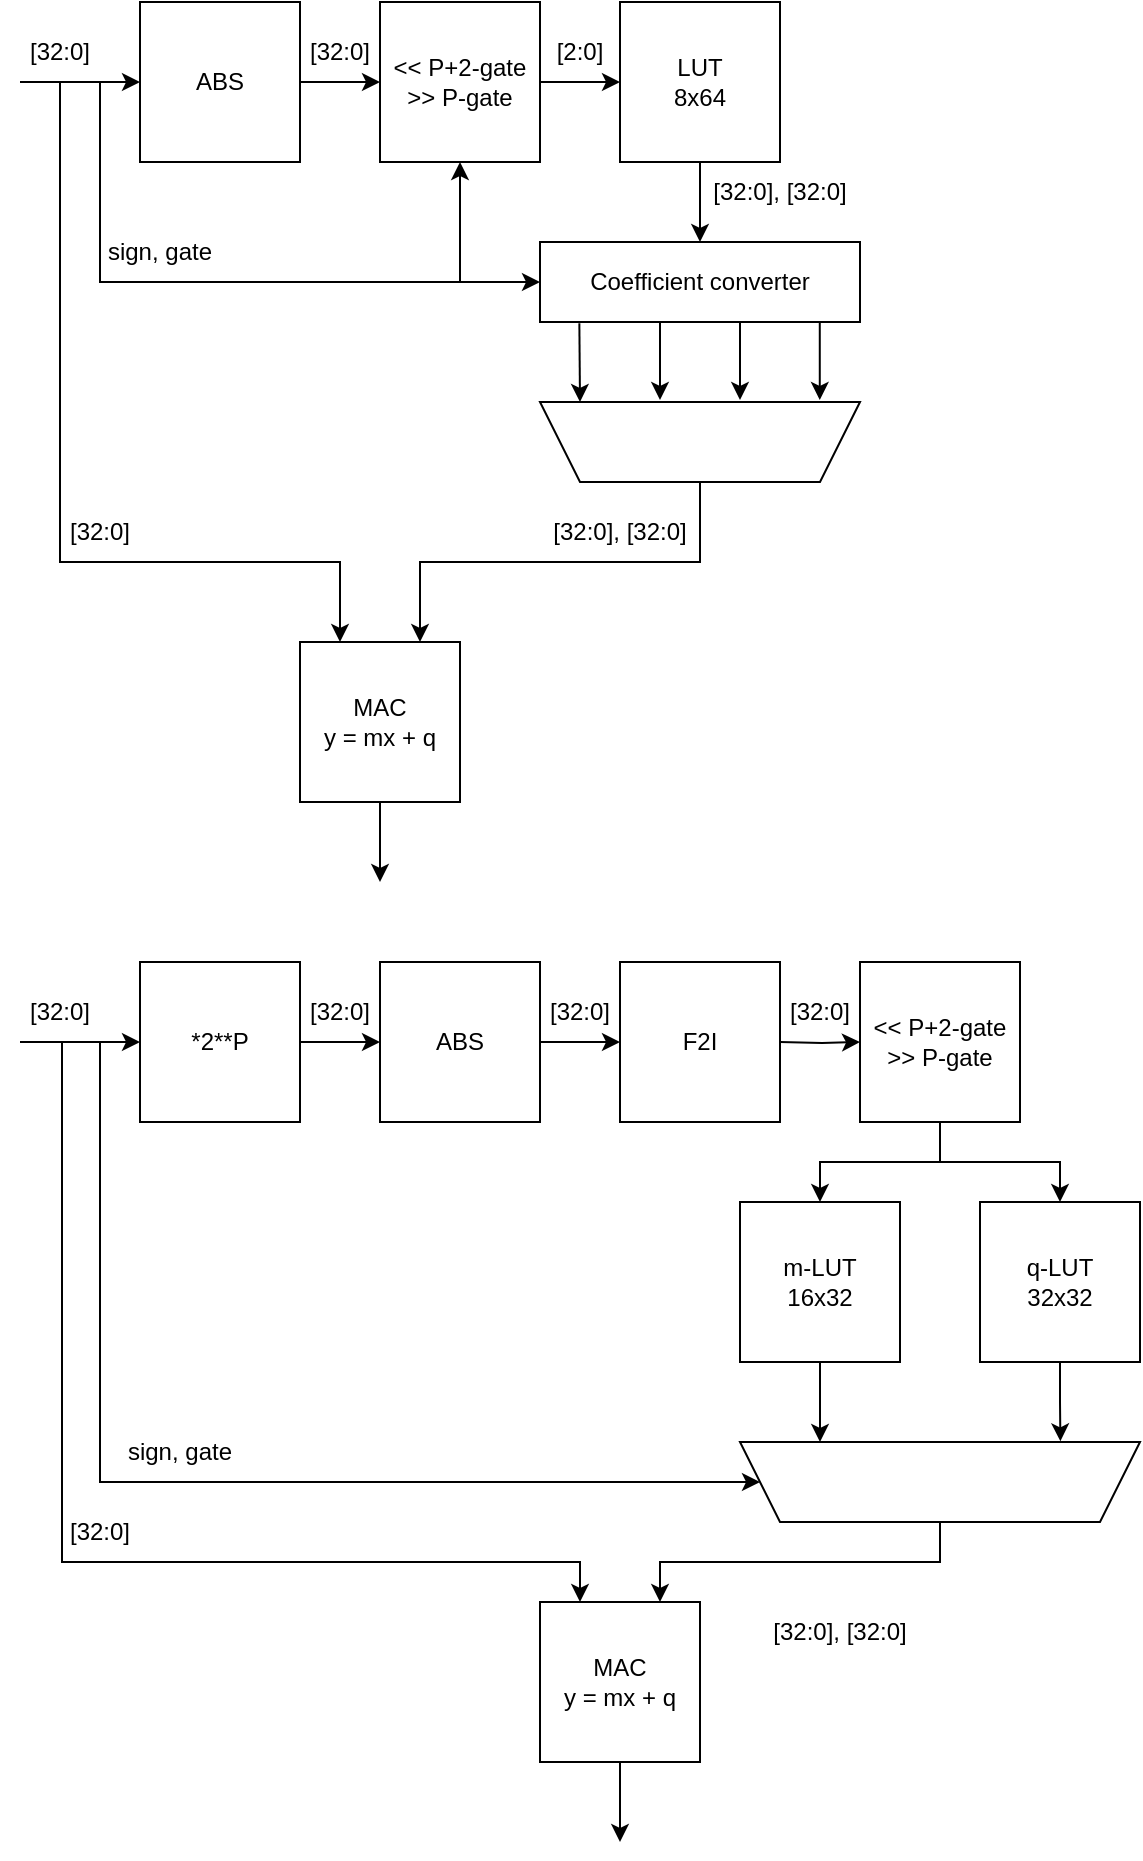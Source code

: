 <mxfile version="24.8.6">
  <diagram name="Page-1" id="RbRdEx7LKMOHVXa9Vndr">
    <mxGraphModel dx="1591" dy="917" grid="1" gridSize="10" guides="1" tooltips="1" connect="1" arrows="1" fold="1" page="1" pageScale="1" pageWidth="850" pageHeight="1100" math="0" shadow="0">
      <root>
        <mxCell id="0" />
        <mxCell id="1" parent="0" />
        <mxCell id="ZQ7gyXQi0KkHRQITgzZB-7" value="[32:0]" style="text;html=1;align=center;verticalAlign=middle;whiteSpace=wrap;rounded=0;" vertex="1" parent="1">
          <mxGeometry x="10" y="250" width="60" height="30" as="geometry" />
        </mxCell>
        <mxCell id="ZQ7gyXQi0KkHRQITgzZB-9" value="[32:0]" style="text;html=1;align=center;verticalAlign=middle;whiteSpace=wrap;rounded=0;" vertex="1" parent="1">
          <mxGeometry x="150" y="250" width="60" height="30" as="geometry" />
        </mxCell>
        <mxCell id="ZQ7gyXQi0KkHRQITgzZB-10" value="[2:0]" style="text;html=1;align=center;verticalAlign=middle;whiteSpace=wrap;rounded=0;" vertex="1" parent="1">
          <mxGeometry x="270" y="250" width="60" height="30" as="geometry" />
        </mxCell>
        <mxCell id="ZQ7gyXQi0KkHRQITgzZB-14" style="edgeStyle=orthogonalEdgeStyle;rounded=0;orthogonalLoop=1;jettySize=auto;html=1;startArrow=classic;startFill=1;endArrow=none;endFill=0;" edge="1" parent="1" source="ZQ7gyXQi0KkHRQITgzZB-12">
          <mxGeometry relative="1" as="geometry">
            <mxPoint x="20" y="280" as="targetPoint" />
          </mxGeometry>
        </mxCell>
        <mxCell id="ZQ7gyXQi0KkHRQITgzZB-15" style="edgeStyle=orthogonalEdgeStyle;rounded=0;orthogonalLoop=1;jettySize=auto;html=1;entryX=0;entryY=0.5;entryDx=0;entryDy=0;" edge="1" parent="1" source="ZQ7gyXQi0KkHRQITgzZB-12" target="ZQ7gyXQi0KkHRQITgzZB-13">
          <mxGeometry relative="1" as="geometry" />
        </mxCell>
        <mxCell id="ZQ7gyXQi0KkHRQITgzZB-12" value="&lt;div&gt;ABS&lt;/div&gt;" style="whiteSpace=wrap;html=1;aspect=fixed;" vertex="1" parent="1">
          <mxGeometry x="80" y="240" width="80" height="80" as="geometry" />
        </mxCell>
        <mxCell id="ZQ7gyXQi0KkHRQITgzZB-16" style="edgeStyle=orthogonalEdgeStyle;rounded=0;orthogonalLoop=1;jettySize=auto;html=1;" edge="1" parent="1" source="ZQ7gyXQi0KkHRQITgzZB-13">
          <mxGeometry relative="1" as="geometry">
            <mxPoint x="320" y="280" as="targetPoint" />
          </mxGeometry>
        </mxCell>
        <mxCell id="ZQ7gyXQi0KkHRQITgzZB-13" value="&lt;div&gt;&amp;lt;&amp;lt; P+2-gate&lt;/div&gt;&lt;div&gt;&amp;gt;&amp;gt; P-gate&lt;br&gt;&lt;/div&gt;" style="whiteSpace=wrap;html=1;aspect=fixed;" vertex="1" parent="1">
          <mxGeometry x="200" y="240" width="80" height="80" as="geometry" />
        </mxCell>
        <mxCell id="ZQ7gyXQi0KkHRQITgzZB-37" style="edgeStyle=orthogonalEdgeStyle;rounded=0;orthogonalLoop=1;jettySize=auto;html=1;entryX=0.5;entryY=0;entryDx=0;entryDy=0;" edge="1" parent="1" source="ZQ7gyXQi0KkHRQITgzZB-17" target="ZQ7gyXQi0KkHRQITgzZB-36">
          <mxGeometry relative="1" as="geometry" />
        </mxCell>
        <mxCell id="ZQ7gyXQi0KkHRQITgzZB-17" value="&lt;div&gt;LUT&lt;/div&gt;&lt;div&gt;8x64&lt;br&gt;&lt;/div&gt;" style="whiteSpace=wrap;html=1;aspect=fixed;" vertex="1" parent="1">
          <mxGeometry x="320" y="240" width="80" height="80" as="geometry" />
        </mxCell>
        <mxCell id="ZQ7gyXQi0KkHRQITgzZB-36" value="Coefficient converter" style="rounded=0;whiteSpace=wrap;html=1;" vertex="1" parent="1">
          <mxGeometry x="280" y="360" width="160" height="40" as="geometry" />
        </mxCell>
        <mxCell id="ZQ7gyXQi0KkHRQITgzZB-38" value="[32:0], [32:0]" style="text;html=1;align=center;verticalAlign=middle;whiteSpace=wrap;rounded=0;" vertex="1" parent="1">
          <mxGeometry x="360" y="320" width="80" height="30" as="geometry" />
        </mxCell>
        <mxCell id="ZQ7gyXQi0KkHRQITgzZB-39" value="" style="endArrow=classic;html=1;rounded=0;exitX=0.123;exitY=1.017;exitDx=0;exitDy=0;exitPerimeter=0;" edge="1" parent="1" source="ZQ7gyXQi0KkHRQITgzZB-36">
          <mxGeometry width="50" height="50" relative="1" as="geometry">
            <mxPoint x="370" y="470" as="sourcePoint" />
            <mxPoint x="300" y="440" as="targetPoint" />
          </mxGeometry>
        </mxCell>
        <mxCell id="ZQ7gyXQi0KkHRQITgzZB-42" value="" style="endArrow=classic;html=1;rounded=0;exitX=0.123;exitY=1.017;exitDx=0;exitDy=0;exitPerimeter=0;" edge="1" parent="1">
          <mxGeometry width="50" height="50" relative="1" as="geometry">
            <mxPoint x="340" y="400" as="sourcePoint" />
            <mxPoint x="340" y="439" as="targetPoint" />
          </mxGeometry>
        </mxCell>
        <mxCell id="ZQ7gyXQi0KkHRQITgzZB-43" value="" style="endArrow=classic;html=1;rounded=0;exitX=0.123;exitY=1.017;exitDx=0;exitDy=0;exitPerimeter=0;" edge="1" parent="1">
          <mxGeometry width="50" height="50" relative="1" as="geometry">
            <mxPoint x="380" y="400" as="sourcePoint" />
            <mxPoint x="380" y="439" as="targetPoint" />
          </mxGeometry>
        </mxCell>
        <mxCell id="ZQ7gyXQi0KkHRQITgzZB-44" value="" style="endArrow=classic;html=1;rounded=0;exitX=0.123;exitY=1.017;exitDx=0;exitDy=0;exitPerimeter=0;" edge="1" parent="1">
          <mxGeometry width="50" height="50" relative="1" as="geometry">
            <mxPoint x="419.89" y="400" as="sourcePoint" />
            <mxPoint x="419.89" y="439" as="targetPoint" />
          </mxGeometry>
        </mxCell>
        <mxCell id="ZQ7gyXQi0KkHRQITgzZB-53" style="edgeStyle=orthogonalEdgeStyle;rounded=0;orthogonalLoop=1;jettySize=auto;html=1;entryX=0.75;entryY=0;entryDx=0;entryDy=0;" edge="1" parent="1" source="ZQ7gyXQi0KkHRQITgzZB-45" target="ZQ7gyXQi0KkHRQITgzZB-51">
          <mxGeometry relative="1" as="geometry">
            <Array as="points">
              <mxPoint x="360" y="520" />
              <mxPoint x="220" y="520" />
            </Array>
          </mxGeometry>
        </mxCell>
        <mxCell id="ZQ7gyXQi0KkHRQITgzZB-45" value="" style="shape=trapezoid;perimeter=trapezoidPerimeter;whiteSpace=wrap;html=1;fixedSize=1;rotation=-180;" vertex="1" parent="1">
          <mxGeometry x="280" y="440" width="160" height="40" as="geometry" />
        </mxCell>
        <mxCell id="ZQ7gyXQi0KkHRQITgzZB-46" value="" style="endArrow=classic;html=1;rounded=0;entryX=0;entryY=0.5;entryDx=0;entryDy=0;" edge="1" parent="1" target="ZQ7gyXQi0KkHRQITgzZB-36">
          <mxGeometry width="50" height="50" relative="1" as="geometry">
            <mxPoint x="60" y="280" as="sourcePoint" />
            <mxPoint x="220" y="380" as="targetPoint" />
            <Array as="points">
              <mxPoint x="60" y="380" />
            </Array>
          </mxGeometry>
        </mxCell>
        <mxCell id="ZQ7gyXQi0KkHRQITgzZB-47" value="sign, gate" style="text;html=1;align=center;verticalAlign=middle;whiteSpace=wrap;rounded=0;" vertex="1" parent="1">
          <mxGeometry x="60" y="350" width="60" height="30" as="geometry" />
        </mxCell>
        <mxCell id="ZQ7gyXQi0KkHRQITgzZB-52" style="edgeStyle=orthogonalEdgeStyle;rounded=0;orthogonalLoop=1;jettySize=auto;html=1;exitX=0.25;exitY=0;exitDx=0;exitDy=0;startArrow=classic;startFill=1;endArrow=none;endFill=0;" edge="1" parent="1" source="ZQ7gyXQi0KkHRQITgzZB-51">
          <mxGeometry relative="1" as="geometry">
            <mxPoint x="40" y="280" as="targetPoint" />
            <Array as="points">
              <mxPoint x="180" y="520" />
              <mxPoint x="40" y="520" />
            </Array>
          </mxGeometry>
        </mxCell>
        <mxCell id="ZQ7gyXQi0KkHRQITgzZB-56" style="edgeStyle=orthogonalEdgeStyle;rounded=0;orthogonalLoop=1;jettySize=auto;html=1;" edge="1" parent="1" source="ZQ7gyXQi0KkHRQITgzZB-51">
          <mxGeometry relative="1" as="geometry">
            <mxPoint x="200" y="680" as="targetPoint" />
          </mxGeometry>
        </mxCell>
        <mxCell id="ZQ7gyXQi0KkHRQITgzZB-51" value="&lt;div&gt;MAC&lt;/div&gt;&lt;div&gt;y = mx + q&lt;br&gt;&lt;/div&gt;" style="whiteSpace=wrap;html=1;aspect=fixed;" vertex="1" parent="1">
          <mxGeometry x="160" y="560" width="80" height="80" as="geometry" />
        </mxCell>
        <mxCell id="ZQ7gyXQi0KkHRQITgzZB-54" value="[32:0]" style="text;html=1;align=center;verticalAlign=middle;whiteSpace=wrap;rounded=0;" vertex="1" parent="1">
          <mxGeometry x="30" y="490" width="60" height="30" as="geometry" />
        </mxCell>
        <mxCell id="ZQ7gyXQi0KkHRQITgzZB-55" value="[32:0], [32:0]" style="text;html=1;align=center;verticalAlign=middle;whiteSpace=wrap;rounded=0;" vertex="1" parent="1">
          <mxGeometry x="280" y="490" width="80" height="30" as="geometry" />
        </mxCell>
        <mxCell id="ZQ7gyXQi0KkHRQITgzZB-58" value="[32:0]" style="text;html=1;align=center;verticalAlign=middle;whiteSpace=wrap;rounded=0;" vertex="1" parent="1">
          <mxGeometry x="10" y="730" width="60" height="30" as="geometry" />
        </mxCell>
        <mxCell id="ZQ7gyXQi0KkHRQITgzZB-59" value="[32:0]" style="text;html=1;align=center;verticalAlign=middle;whiteSpace=wrap;rounded=0;" vertex="1" parent="1">
          <mxGeometry x="270" y="730" width="60" height="30" as="geometry" />
        </mxCell>
        <mxCell id="ZQ7gyXQi0KkHRQITgzZB-61" style="edgeStyle=orthogonalEdgeStyle;rounded=0;orthogonalLoop=1;jettySize=auto;html=1;startArrow=classic;startFill=1;endArrow=none;endFill=0;" edge="1" parent="1" source="ZQ7gyXQi0KkHRQITgzZB-63">
          <mxGeometry relative="1" as="geometry">
            <mxPoint x="20" y="760" as="targetPoint" />
          </mxGeometry>
        </mxCell>
        <mxCell id="ZQ7gyXQi0KkHRQITgzZB-62" style="edgeStyle=orthogonalEdgeStyle;rounded=0;orthogonalLoop=1;jettySize=auto;html=1;entryX=0;entryY=0.5;entryDx=0;entryDy=0;" edge="1" parent="1" target="ZQ7gyXQi0KkHRQITgzZB-65">
          <mxGeometry relative="1" as="geometry">
            <mxPoint x="400" y="760.0" as="sourcePoint" />
          </mxGeometry>
        </mxCell>
        <mxCell id="ZQ7gyXQi0KkHRQITgzZB-85" style="edgeStyle=orthogonalEdgeStyle;rounded=0;orthogonalLoop=1;jettySize=auto;html=1;entryX=0;entryY=0.5;entryDx=0;entryDy=0;" edge="1" parent="1" source="ZQ7gyXQi0KkHRQITgzZB-63" target="ZQ7gyXQi0KkHRQITgzZB-84">
          <mxGeometry relative="1" as="geometry" />
        </mxCell>
        <mxCell id="ZQ7gyXQi0KkHRQITgzZB-63" value="&lt;div&gt;*2**P&lt;/div&gt;" style="whiteSpace=wrap;html=1;aspect=fixed;" vertex="1" parent="1">
          <mxGeometry x="80" y="720" width="80" height="80" as="geometry" />
        </mxCell>
        <mxCell id="ZQ7gyXQi0KkHRQITgzZB-94" style="edgeStyle=orthogonalEdgeStyle;rounded=0;orthogonalLoop=1;jettySize=auto;html=1;entryX=0.5;entryY=0;entryDx=0;entryDy=0;" edge="1" parent="1" source="ZQ7gyXQi0KkHRQITgzZB-65" target="ZQ7gyXQi0KkHRQITgzZB-67">
          <mxGeometry relative="1" as="geometry" />
        </mxCell>
        <mxCell id="ZQ7gyXQi0KkHRQITgzZB-95" style="edgeStyle=orthogonalEdgeStyle;rounded=0;orthogonalLoop=1;jettySize=auto;html=1;entryX=0.5;entryY=0;entryDx=0;entryDy=0;" edge="1" parent="1" source="ZQ7gyXQi0KkHRQITgzZB-65" target="ZQ7gyXQi0KkHRQITgzZB-93">
          <mxGeometry relative="1" as="geometry" />
        </mxCell>
        <mxCell id="ZQ7gyXQi0KkHRQITgzZB-65" value="&lt;div&gt;&amp;lt;&amp;lt; P+2-gate&lt;/div&gt;&amp;gt;&amp;gt; P-gate" style="whiteSpace=wrap;html=1;aspect=fixed;" vertex="1" parent="1">
          <mxGeometry x="440" y="720" width="80" height="80" as="geometry" />
        </mxCell>
        <mxCell id="ZQ7gyXQi0KkHRQITgzZB-67" value="&lt;div&gt;m-LUT&lt;/div&gt;&lt;div&gt;16x32&lt;br&gt;&lt;/div&gt;" style="whiteSpace=wrap;html=1;aspect=fixed;" vertex="1" parent="1">
          <mxGeometry x="380" y="840" width="80" height="80" as="geometry" />
        </mxCell>
        <mxCell id="ZQ7gyXQi0KkHRQITgzZB-76" value="" style="endArrow=classic;html=1;rounded=0;entryX=1;entryY=0.5;entryDx=0;entryDy=0;" edge="1" parent="1" target="ZQ7gyXQi0KkHRQITgzZB-96">
          <mxGeometry width="50" height="50" relative="1" as="geometry">
            <mxPoint x="60" y="760" as="sourcePoint" />
            <mxPoint x="340" y="980" as="targetPoint" />
            <Array as="points">
              <mxPoint x="60" y="980" />
            </Array>
          </mxGeometry>
        </mxCell>
        <mxCell id="ZQ7gyXQi0KkHRQITgzZB-77" value="sign, gate" style="text;html=1;align=center;verticalAlign=middle;whiteSpace=wrap;rounded=0;" vertex="1" parent="1">
          <mxGeometry x="70" y="950" width="60" height="30" as="geometry" />
        </mxCell>
        <mxCell id="ZQ7gyXQi0KkHRQITgzZB-79" style="edgeStyle=orthogonalEdgeStyle;rounded=0;orthogonalLoop=1;jettySize=auto;html=1;" edge="1" parent="1" source="ZQ7gyXQi0KkHRQITgzZB-80">
          <mxGeometry relative="1" as="geometry">
            <mxPoint x="320" y="1160" as="targetPoint" />
          </mxGeometry>
        </mxCell>
        <mxCell id="ZQ7gyXQi0KkHRQITgzZB-104" style="edgeStyle=orthogonalEdgeStyle;rounded=0;orthogonalLoop=1;jettySize=auto;html=1;exitX=0.25;exitY=0;exitDx=0;exitDy=0;startArrow=classic;startFill=1;endArrow=none;endFill=0;" edge="1" parent="1" source="ZQ7gyXQi0KkHRQITgzZB-80">
          <mxGeometry relative="1" as="geometry">
            <mxPoint x="40" y="760" as="targetPoint" />
            <Array as="points">
              <mxPoint x="300" y="1020" />
              <mxPoint x="41" y="1020" />
              <mxPoint x="41" y="760" />
            </Array>
          </mxGeometry>
        </mxCell>
        <mxCell id="ZQ7gyXQi0KkHRQITgzZB-80" value="&lt;div&gt;MAC&lt;/div&gt;&lt;div&gt;y = mx + q&lt;br&gt;&lt;/div&gt;" style="whiteSpace=wrap;html=1;aspect=fixed;" vertex="1" parent="1">
          <mxGeometry x="280" y="1040" width="80" height="80" as="geometry" />
        </mxCell>
        <mxCell id="ZQ7gyXQi0KkHRQITgzZB-81" value="[32:0]" style="text;html=1;align=center;verticalAlign=middle;whiteSpace=wrap;rounded=0;" vertex="1" parent="1">
          <mxGeometry x="30" y="990" width="60" height="30" as="geometry" />
        </mxCell>
        <mxCell id="ZQ7gyXQi0KkHRQITgzZB-82" value="[32:0], [32:0]" style="text;html=1;align=center;verticalAlign=middle;whiteSpace=wrap;rounded=0;" vertex="1" parent="1">
          <mxGeometry x="390" y="1040" width="80" height="30" as="geometry" />
        </mxCell>
        <mxCell id="ZQ7gyXQi0KkHRQITgzZB-89" style="edgeStyle=orthogonalEdgeStyle;rounded=0;orthogonalLoop=1;jettySize=auto;html=1;exitX=1;exitY=0.5;exitDx=0;exitDy=0;entryX=0;entryY=0.5;entryDx=0;entryDy=0;" edge="1" parent="1" source="ZQ7gyXQi0KkHRQITgzZB-84" target="ZQ7gyXQi0KkHRQITgzZB-87">
          <mxGeometry relative="1" as="geometry" />
        </mxCell>
        <mxCell id="ZQ7gyXQi0KkHRQITgzZB-84" value="ABS" style="whiteSpace=wrap;html=1;aspect=fixed;" vertex="1" parent="1">
          <mxGeometry x="200" y="720" width="80" height="80" as="geometry" />
        </mxCell>
        <mxCell id="ZQ7gyXQi0KkHRQITgzZB-86" value="[32:0]" style="text;html=1;align=center;verticalAlign=middle;whiteSpace=wrap;rounded=0;" vertex="1" parent="1">
          <mxGeometry x="150" y="730" width="60" height="30" as="geometry" />
        </mxCell>
        <mxCell id="ZQ7gyXQi0KkHRQITgzZB-87" value="F2I" style="whiteSpace=wrap;html=1;aspect=fixed;" vertex="1" parent="1">
          <mxGeometry x="320" y="720" width="80" height="80" as="geometry" />
        </mxCell>
        <mxCell id="ZQ7gyXQi0KkHRQITgzZB-90" value="" style="endArrow=classic;html=1;rounded=0;entryX=0.5;entryY=1;entryDx=0;entryDy=0;" edge="1" parent="1" target="ZQ7gyXQi0KkHRQITgzZB-13">
          <mxGeometry width="50" height="50" relative="1" as="geometry">
            <mxPoint x="240" y="380" as="sourcePoint" />
            <mxPoint x="370" y="400" as="targetPoint" />
          </mxGeometry>
        </mxCell>
        <mxCell id="ZQ7gyXQi0KkHRQITgzZB-91" value="[32:0]" style="text;html=1;align=center;verticalAlign=middle;whiteSpace=wrap;rounded=0;" vertex="1" parent="1">
          <mxGeometry x="390" y="730" width="60" height="30" as="geometry" />
        </mxCell>
        <mxCell id="ZQ7gyXQi0KkHRQITgzZB-93" value="&lt;div&gt;q-LUT&lt;/div&gt;&lt;div&gt;32x32&lt;br&gt;&lt;/div&gt;" style="whiteSpace=wrap;html=1;aspect=fixed;" vertex="1" parent="1">
          <mxGeometry x="500" y="840" width="80" height="80" as="geometry" />
        </mxCell>
        <mxCell id="ZQ7gyXQi0KkHRQITgzZB-102" style="edgeStyle=orthogonalEdgeStyle;rounded=0;orthogonalLoop=1;jettySize=auto;html=1;entryX=0.75;entryY=0;entryDx=0;entryDy=0;" edge="1" parent="1" source="ZQ7gyXQi0KkHRQITgzZB-96" target="ZQ7gyXQi0KkHRQITgzZB-80">
          <mxGeometry relative="1" as="geometry">
            <Array as="points">
              <mxPoint x="480" y="1020" />
              <mxPoint x="340" y="1020" />
            </Array>
          </mxGeometry>
        </mxCell>
        <mxCell id="ZQ7gyXQi0KkHRQITgzZB-96" value="" style="shape=trapezoid;perimeter=trapezoidPerimeter;whiteSpace=wrap;html=1;fixedSize=1;rotation=-180;" vertex="1" parent="1">
          <mxGeometry x="380" y="960" width="200" height="40" as="geometry" />
        </mxCell>
        <mxCell id="ZQ7gyXQi0KkHRQITgzZB-98" style="edgeStyle=orthogonalEdgeStyle;rounded=0;orthogonalLoop=1;jettySize=auto;html=1;" edge="1" parent="1" source="ZQ7gyXQi0KkHRQITgzZB-67">
          <mxGeometry relative="1" as="geometry">
            <mxPoint x="420" y="960" as="targetPoint" />
          </mxGeometry>
        </mxCell>
        <mxCell id="ZQ7gyXQi0KkHRQITgzZB-99" style="edgeStyle=orthogonalEdgeStyle;rounded=0;orthogonalLoop=1;jettySize=auto;html=1;entryX=0.199;entryY=1.008;entryDx=0;entryDy=0;entryPerimeter=0;" edge="1" parent="1" source="ZQ7gyXQi0KkHRQITgzZB-93" target="ZQ7gyXQi0KkHRQITgzZB-96">
          <mxGeometry relative="1" as="geometry" />
        </mxCell>
      </root>
    </mxGraphModel>
  </diagram>
</mxfile>
